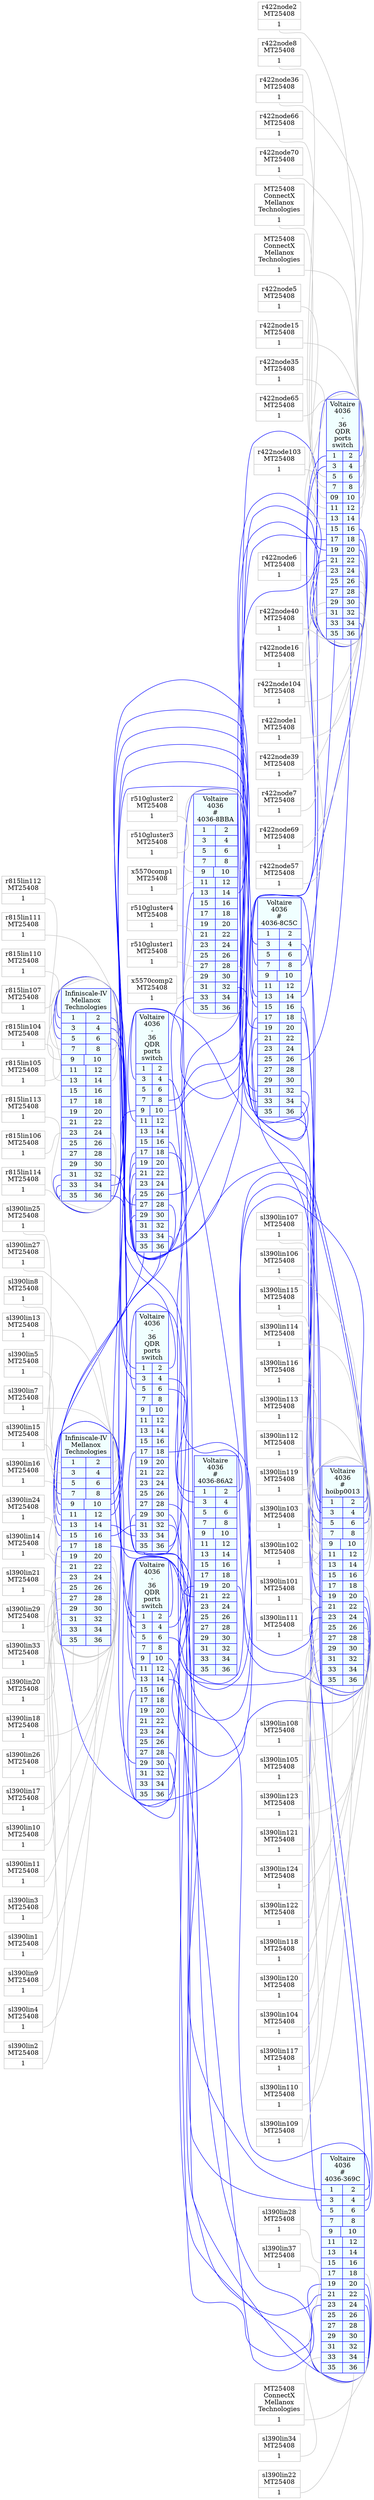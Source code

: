 graph Topology {
graph [rankdir="LR"];
  "S-0008f10500200b50" [color="blue", fillcolor="azure", style="filled", shape="record", label="Voltaire\n4036\n-\n36\nQDR\nports\nswitch|{<1>1|<2>2}|{<3>3|<4>4}|{<5>5|<6>6}|{<7>7|<8>8}|{<9>09|<10>10}|{<11>11|<12>12}|{<13>13|<14>14}|{<15>15|<16>16}|{<17>17|<18>18}|{<19>19|<20>20}|{<21>21|<22>22}|{<23>23|<24>24}|{<25>25|<26>26}|{<27>27|<28>28}|{<29>29|<30>30}|{<31>31|<32>32}|{<33>33|<34>34}|{<35>35|<36>36}"];
  "S-0002c90200417670" [color="blue", fillcolor="azure", style="filled", shape="record", label="Infiniscale-IV\nMellanox\nTechnologies|{<1>1|<2>2}|{<3>3|<4>4}|{<5>5|<6>6}|{<7>7|<8>8}|{<9>9|<10>10}|{<11>11|<12>12}|{<13>13|<14>14}|{<15>15|<16>16}|{<17>17|<18>18}|{<19>19|<20>20}|{<21>21|<22>22}|{<23>23|<24>24}|{<25>25|<26>26}|{<27>27|<28>28}|{<29>29|<30>30}|{<31>31|<32>32}|{<33>33|<34>34}|{<35>35|<36>36}"];
  "S-0008f105002036b4" [color="blue", fillcolor="azure", style="filled", shape="record", label="Voltaire\n4036\n#\nhoibp0013|{<1>1|<2>2}|{<3>3|<4>4}|{<5>5|<6>6}|{<7>7|<8>8}|{<9>9|<10>10}|{<11>11|<12>12}|{<13>13|<14>14}|{<15>15|<16>16}|{<17>17|<18>18}|{<19>19|<20>20}|{<21>21|<22>22}|{<23>23|<24>24}|{<25>25|<26>26}|{<27>27|<28>28}|{<29>29|<30>30}|{<31>31|<32>32}|{<33>33|<34>34}|{<35>35|<36>36}"];
  "S-0008f1050020369c" [color="blue", fillcolor="azure", style="filled", shape="record", label="Voltaire\n4036\n#\n4036-369C|{<1>1|<2>2}|{<3>3|<4>4}|{<5>5|<6>6}|{<7>7|<8>8}|{<9>9|<10>10}|{<11>11|<12>12}|{<13>13|<14>14}|{<15>15|<16>16}|{<17>17|<18>18}|{<19>19|<20>20}|{<21>21|<22>22}|{<23>23|<24>24}|{<25>25|<26>26}|{<27>27|<28>28}|{<29>29|<30>30}|{<31>31|<32>32}|{<33>33|<34>34}|{<35>35|<36>36}"];
  "S-0008f105001086a2" [color="blue", fillcolor="azure", style="filled", shape="record", label="Voltaire\n4036\n#\n4036-86A2|{<1>1|<2>2}|{<3>3|<4>4}|{<5>5|<6>6}|{<7>7|<8>8}|{<9>9|<10>10}|{<11>11|<12>12}|{<13>13|<14>14}|{<15>15|<16>16}|{<17>17|<18>18}|{<19>19|<20>20}|{<21>21|<22>22}|{<23>23|<24>24}|{<25>25|<26>26}|{<27>27|<28>28}|{<29>29|<30>30}|{<31>31|<32>32}|{<33>33|<34>34}|{<35>35|<36>36}"];
  "S-0002c902004827b0" [color="blue", fillcolor="azure", style="filled", shape="record", label="Infiniscale-IV\nMellanox\nTechnologies|{<1>1|<2>2}|{<3>3|<4>4}|{<5>5|<6>6}|{<7>7|<8>8}|{<9>9|<10>10}|{<11>11|<12>12}|{<13>13|<14>14}|{<15>15|<16>16}|{<17>17|<18>18}|{<19>19|<20>20}|{<21>21|<22>22}|{<23>23|<24>24}|{<25>25|<26>26}|{<27>27|<28>28}|{<29>29|<30>30}|{<31>31|<32>32}|{<33>33|<34>34}|{<35>35|<36>36}"];
  "S-0008f10500108098" [color="blue", fillcolor="azure", style="filled", shape="record", label="Voltaire\n4036\n-\n36\nQDR\nports\nswitch|{<1>1|<2>2}|{<3>3|<4>4}|{<5>5|<6>6}|{<7>7|<8>8}|{<9>9|<10>10}|{<11>11|<12>12}|{<13>13|<14>14}|{<15>15|<16>16}|{<17>17|<18>18}|{<19>19|<20>20}|{<21>21|<22>22}|{<23>23|<24>24}|{<25>25|<26>26}|{<27>27|<28>28}|{<29>29|<30>30}|{<31>31|<32>32}|{<33>33|<34>34}|{<35>35|<36>36}"];
  "S-0008f10500108c5c" [color="blue", fillcolor="azure", style="filled", shape="record", label="Voltaire\n4036\n#\n4036-8C5C|{<1>1|<2>2}|{<3>3|<4>4}|{<5>5|<6>6}|{<7>7|<8>8}|{<9>9|<10>10}|{<11>11|<12>12}|{<13>13|<14>14}|{<15>15|<16>16}|{<17>17|<18>18}|{<19>19|<20>20}|{<21>21|<22>22}|{<23>23|<24>24}|{<25>25|<26>26}|{<27>27|<28>28}|{<29>29|<30>30}|{<31>31|<32>32}|{<33>33|<34>34}|{<35>35|<36>36}"];
  "S-0008f10500108530" [color="blue", fillcolor="azure", style="filled", shape="record", label="Voltaire\n4036\n-\n36\nQDR\nports\nswitch|{<1>1|<2>2}|{<3>3|<4>4}|{<5>5|<6>6}|{<7>7|<8>8}|{<9>9|<10>10}|{<11>11|<12>12}|{<13>13|<14>14}|{<15>15|<16>16}|{<17>17|<18>18}|{<19>19|<20>20}|{<21>21|<22>22}|{<23>23|<24>24}|{<25>25|<26>26}|{<27>27|<28>28}|{<29>29|<30>30}|{<31>31|<32>32}|{<33>33|<34>34}|{<35>35|<36>36}"];
  "S-0008f1050010851e" [color="blue", fillcolor="azure", style="filled", shape="record", label="Voltaire\n4036\n-\n36\nQDR\nports\nswitch|{<1>1|<2>2}|{<3>3|<4>4}|{<5>5|<6>6}|{<7>7|<8>8}|{<9>9|<10>10}|{<11>11|<12>12}|{<13>13|<14>14}|{<15>15|<16>16}|{<17>17|<18>18}|{<19>19|<20>20}|{<21>21|<22>22}|{<23>23|<24>24}|{<25>25|<26>26}|{<27>27|<28>28}|{<29>29|<30>30}|{<31>31|<32>32}|{<33>33|<34>34}|{<35>35|<36>36}"];
  "S-0008f10500108bba" [color="blue", fillcolor="azure", style="filled", shape="record", label="Voltaire\n4036\n#\n4036-8BBA|{<1>1|<2>2}|{<3>3|<4>4}|{<5>5|<6>6}|{<7>7|<8>8}|{<9>9|<10>10}|{<11>11|<12>12}|{<13>13|<14>14}|{<15>15|<16>16}|{<17>17|<18>18}|{<19>19|<20>20}|{<21>21|<22>22}|{<23>23|<24>24}|{<25>25|<26>26}|{<27>27|<28>28}|{<29>29|<30>30}|{<31>31|<32>32}|{<33>33|<34>34}|{<35>35|<36>36}"];
  "H-003048c707b60000" [color="gray", shape="record", label="r422node69\nMT25408|<1>1"];
  "H-003048c748c60000" [color="gray", shape="record", label="r422node57\nMT25408|<1>1"];
  "H-003048c74bb20000" [color="gray", shape="record", label="r422node39\nMT25408|<1>1"];
  "H-003048c749820000" [color="gray", shape="record", label="r422node1\nMT25408|<1>1"];
  "H-003048c749ba0000" [color="gray", shape="record", label="r422node7\nMT25408|<1>1"];
  "H-003048c748b00000" [color="gray", shape="record", label="r422node104\nMT25408|<1>1"];
  "H-003048c747c60000" [color="gray", shape="record", label="r422node40\nMT25408|<1>1"];
  "H-003048c74a280000" [color="gray", shape="record", label="r422node16\nMT25408|<1>1"];
  "H-003048c74ed00000" [color="gray", shape="record", label="r422node6\nMT25408|<1>1"];
  "H-003048c707c20000" [color="gray", shape="record", label="r422node103\nMT25408|<1>1"];
  "H-003048c749000000" [color="gray", shape="record", label="r422node65\nMT25408|<1>1"];
  "H-003048c74a650000" [color="gray", shape="record", label="r422node35\nMT25408|<1>1"];
  "H-003048c74a320000" [color="gray", shape="record", label="r422node15\nMT25408|<1>1"];
  "H-003048c749190000" [color="gray", shape="record", label="r422node5\nMT25408|<1>1"];
  "H-003048c749450000" [color="gray", shape="record", label="MT25408\nConnectX\nMellanox\nTechnologies|<1>1"];
  "H-003048c74ae20000" [color="gray", shape="record", label="MT25408\nConnectX\nMellanox\nTechnologies|<1>1"];
  "H-003048c74ea50000" [color="gray", shape="record", label="r422node70\nMT25408|<1>1"];
  "H-003048c748c70000" [color="gray", shape="record", label="r422node66\nMT25408|<1>1"];
  "H-003048c74abf0000" [color="gray", shape="record", label="r422node36\nMT25408|<1>1"];
  "H-003048c749bb0000" [color="gray", shape="record", label="r422node8\nMT25408|<1>1"];
  "H-003048c749cd0000" [color="gray", shape="record", label="r422node2\nMT25408|<1>1"];
  "H-78e7d1030022cae4" [color="gray", shape="record", label="sl390lin4\nMT25408|<1>1"];
  "H-78e7d103002276bc" [color="gray", shape="record", label="sl390lin2\nMT25408|<1>1"];
  "H-78e7d10300227744" [color="gray", shape="record", label="sl390lin1\nMT25408|<1>1"];
  "H-78e7d1030022a0dc" [color="gray", shape="record", label="sl390lin3\nMT25408|<1>1"];
  "H-78e7d1030022805c" [color="gray", shape="record", label="sl390lin9\nMT25408|<1>1"];
  "H-78e7d1030022964c" [color="gray", shape="record", label="sl390lin11\nMT25408|<1>1"];
  "H-78e7d1030022a83c" [color="gray", shape="record", label="sl390lin17\nMT25408|<1>1"];
  "H-78e7d1030022cb84" [color="gray", shape="record", label="sl390lin10\nMT25408|<1>1"];
  "H-78e7d1030022a914" [color="gray", shape="record", label="sl390lin18\nMT25408|<1>1"];
  "H-78e7d10300228e94" [color="gray", shape="record", label="sl390lin26\nMT25408|<1>1"];
  "H-78e7d103002296cc" [color="gray", shape="record", label="sl390lin33\nMT25408|<1>1"];
  "H-78e7d10300229634" [color="gray", shape="record", label="sl390lin20\nMT25408|<1>1"];
  "H-78e7d103002296ec" [color="gray", shape="record", label="sl390lin21\nMT25408|<1>1"];
  "H-78e7d10300223514" [color="gray", shape="record", label="sl390lin29\nMT25408|<1>1"];
  "H-78e7d10300229e94" [color="gray", shape="record", label="sl390lin14\nMT25408|<1>1"];
  "H-78e7d103002297fc" [color="gray", shape="record", label="sl390lin24\nMT25408|<1>1"];
  "H-78e7d1030022ccb4" [color="gray", shape="record", label="sl390lin15\nMT25408|<1>1"];
  "H-78e7d1030022cb74" [color="gray", shape="record", label="sl390lin16\nMT25408|<1>1"];
  "H-78e7d10300227d14" [color="gray", shape="record", label="sl390lin7\nMT25408|<1>1"];
  "H-78e7d1030022a954" [color="gray", shape="record", label="sl390lin5\nMT25408|<1>1"];
  "H-78e7d10300227e64" [color="gray", shape="record", label="sl390lin8\nMT25408|<1>1"];
  "H-78e7d1030022a91c" [color="gray", shape="record", label="sl390lin13\nMT25408|<1>1"];
  "H-78e7d1030022977c" [color="gray", shape="record", label="sl390lin27\nMT25408|<1>1"];
  "H-78e7d10300229794" [color="gray", shape="record", label="sl390lin25\nMT25408|<1>1"];
  "H-78e7d1030022c7d4" [color="gray", shape="record", label="sl390lin110\nMT25408|<1>1"];
  "H-78e7d10300229be4" [color="gray", shape="record", label="sl390lin109\nMT25408|<1>1"];
  "H-78e7d10300229bdc" [color="gray", shape="record", label="sl390lin104\nMT25408|<1>1"];
  "H-78e7d103002301dc" [color="gray", shape="record", label="sl390lin117\nMT25408|<1>1"];
  "H-78e7d10300229694" [color="gray", shape="record", label="sl390lin118\nMT25408|<1>1"];
  "H-78e7d103002297f4" [color="gray", shape="record", label="sl390lin120\nMT25408|<1>1"];
  "H-78e7d10300229c24" [color="gray", shape="record", label="sl390lin124\nMT25408|<1>1"];
  "H-78e7d1030022971c" [color="gray", shape="record", label="sl390lin122\nMT25408|<1>1"];
  "H-78e7d1030022972c" [color="gray", shape="record", label="sl390lin123\nMT25408|<1>1"];
  "H-78e7d10300229714" [color="gray", shape="record", label="sl390lin121\nMT25408|<1>1"];
  "H-78e7d1030022c76c" [color="gray", shape="record", label="sl390lin108\nMT25408|<1>1"];
  "H-78e7d10300229bd4" [color="gray", shape="record", label="sl390lin105\nMT25408|<1>1"];
  "H-78e7d1030022a46c" [color="gray", shape="record", label="sl390lin101\nMT25408|<1>1"];
  "H-78e7d1030022c6a4" [color="gray", shape="record", label="sl390lin111\nMT25408|<1>1"];
  "H-78e7d1030022a474" [color="gray", shape="record", label="sl390lin102\nMT25408|<1>1"];
  "H-78e7d1030022a47c" [color="gray", shape="record", label="sl390lin103\nMT25408|<1>1"];
  "H-78e7d10300229b14" [color="gray", shape="record", label="sl390lin119\nMT25408|<1>1"];
  "H-78e7d10300229724" [color="gray", shape="record", label="sl390lin112\nMT25408|<1>1"];
  "H-78e7d1030022c77c" [color="gray", shape="record", label="sl390lin113\nMT25408|<1>1"];
  "H-78e7d10300229bcc" [color="gray", shape="record", label="sl390lin116\nMT25408|<1>1"];
  "H-78e7d1030022ce2c" [color="gray", shape="record", label="sl390lin114\nMT25408|<1>1"];
  "H-78e7d103002297ec" [color="gray", shape="record", label="sl390lin115\nMT25408|<1>1"];
  "H-78e7d10300229bfc" [color="gray", shape="record", label="sl390lin106\nMT25408|<1>1"];
  "H-78e7d10300229674" [color="gray", shape="record", label="sl390lin107\nMT25408|<1>1"];
  "H-78e7d1030022773c" [color="gray", shape="record", label="sl390lin22\nMT25408|<1>1"];
  "H-78e7d1030024535c" [color="gray", shape="record", label="MT25408\nConnectX\nMellanox\nTechnologies|<1>1"];
  "H-78e7d10300228ce4" [color="gray", shape="record", label="sl390lin34\nMT25408|<1>1"];
  "H-78e7d1030022804c" [color="gray", shape="record", label="sl390lin28\nMT25408|<1>1"];
  "H-78e7d1030022cc4c" [color="gray", shape="record", label="sl390lin37\nMT25408|<1>1"];
  "H-0002c90300048248" [color="gray", shape="record", label="r815lin114\nMT25408|<1>1"];
  "H-0002c9030004823c" [color="gray", shape="record", label="r815lin106\nMT25408|<1>1"];
  "H-0002c903000482f8" [color="gray", shape="record", label="r815lin113\nMT25408|<1>1"];
  "H-0002c90300048eba" [color="gray", shape="record", label="r815lin104\nMT25408|<1>1"];
  "H-0002c903000482cc" [color="gray", shape="record", label="r815lin105\nMT25408|<1>1"];
  "H-0002c90300048208" [color="gray", shape="record", label="r815lin107\nMT25408|<1>1"];
  "H-0002c9030004829c" [color="gray", shape="record", label="r815lin110\nMT25408|<1>1"];
  "H-0002c903000482d4" [color="gray", shape="record", label="r815lin111\nMT25408|<1>1"];
  "H-0002c90300048288" [color="gray", shape="record", label="r815lin112\nMT25408|<1>1"];
  "H-0002c90300080d28" [color="gray", shape="record", label="r510gluster4\nMT25408|<1>1"];
  "H-003048c7488b0000" [color="gray", shape="record", label="x5570comp2\nMT25408|<1>1"];
  "H-003048c74e4a0000" [color="gray", shape="record", label="x5570comp1\nMT25408|<1>1"];
  "H-0002c90300080d3c" [color="gray", shape="record", label="r510gluster3\nMT25408|<1>1"];
  "H-0002c90300080d58" [color="gray", shape="record", label="r510gluster2\nMT25408|<1>1"];
  "H-0002c90300080e84" [color="gray", shape="record", label="r510gluster1\nMT25408|<1>1"];
  "S-0002c90200417670":7 -- "S-0008f10500108098":34 [color=blue];
  "S-0002c90200417670":8 -- "S-0008f10500108c5c":35 [color=blue];
  "S-0002c90200417670":9 -- "S-0008f10500108098":36 [color=blue];
  "S-0002c90200417670":10 -- "S-0008f10500108c5c":36 [color=blue];
  "S-0002c90200417670":11 -- "S-0008f10500108098":35 [color=blue];
  "S-0002c90200417670":12 -- "S-0008f10500108c5c":34 [color=blue];
  "S-0002c90200417670":13 -- "S-0008f1050010851e":30 [color=blue];
  "S-0002c90200417670":14 -- "S-0008f10500108530":33 [color=blue];
  "S-0002c90200417670":15 -- "S-0008f1050010851e":29 [color=blue];
  "S-0002c90200417670":16 -- "S-0008f10500108530":31 [color=blue];
  "S-0002c90200417670":17 -- "S-0008f1050010851e":28 [color=blue];
  "S-0002c90200417670":18 -- "S-0008f10500108530":32 [color=blue];
  "S-0002c902004827b0":1 -- "S-0008f1050010851e":1 [color=blue];
  "S-0002c902004827b0":2 -- "S-0008f10500108530":2 [color=blue];
  "S-0002c902004827b0":3 -- "S-0008f1050010851e":3 [color=blue];
  "S-0002c902004827b0":4 -- "S-0008f10500108530":3 [color=blue];
  "S-0002c902004827b0":5 -- "S-0008f1050010851e":2 [color=blue];
  "S-0002c902004827b0":6 -- "S-0008f10500108530":1 [color=blue];
  "S-0002c902004827b0":31 -- "S-0008f10500108c5c":33 [color=blue];
  "S-0002c902004827b0":32 -- "S-0008f10500108098":27 [color=blue];
  "S-0002c902004827b0":33 -- "S-0008f10500108c5c":31 [color=blue];
  "S-0002c902004827b0":34 -- "S-0008f10500108098":9 [color=blue];
  "S-0002c902004827b0":35 -- "S-0008f10500108c5c":32 [color=blue];
  "S-0002c902004827b0":36 -- "S-0008f10500108098":28 [color=blue];
  "S-0008f10500108098":3 -- "S-0008f105002036b4":3 [color=blue];
  "S-0008f10500108098":4 -- "S-0008f105002036b4":21 [color=blue];
  "S-0008f10500108098":8 -- "S-0008f10500200b50":16 [color=blue];
  "S-0008f10500108098":10 -- "S-0008f10500200b50":19 [color=blue];
  "S-0008f10500108098":11 -- "S-0008f10500200b50":20 [color=blue];
  "S-0008f10500108098":16 -- "S-0008f1050020369c":22 [color=blue];
  "S-0008f10500108098":17 -- "S-0008f1050020369c":24 [color=blue];
  "S-0008f10500108098":18 -- "S-0008f1050020369c":23 [color=blue];
  "S-0008f10500108098":19 -- "S-0008f10500108bba":33 [color=blue];
  "S-0008f10500108098":21 -- "S-0008f105002036b4":2 [color=blue];
  "S-0008f10500108098":25 -- "S-0008f10500200b50":17 [color=blue];
  "S-0008f10500108098":26 -- "S-0008f10500200b50":18 [color=blue];
  "S-0008f10500108098":29 -- "S-0008f10500200b50":21 [color=blue];
  "S-0008f10500108c5c":3 -- "S-0008f105002036b4":20 [color=blue];
  "S-0008f10500108c5c":4 -- "S-0008f105002036b4":19 [color=blue];
  "S-0008f10500108c5c":7 -- "S-0008f10500200b50":34 [color=blue];
  "S-0008f10500108c5c":8 -- "S-0008f10500200b50":35 [color=blue];
  "S-0008f10500108c5c":13 -- "S-0008f10500200b50":3 [color=blue];
  "S-0008f10500108c5c":14 -- "S-0008f10500200b50":2 [color=blue];
  "S-0008f10500108c5c":15 -- "S-0008f10500200b50":1 [color=blue];
  "S-0008f10500108c5c":16 -- "S-0008f1050020369c":6 [color=blue];
  "S-0008f10500108c5c":17 -- "S-0008f1050020369c":4 [color=blue];
  "S-0008f10500108c5c":18 -- "S-0008f1050020369c":5 [color=blue];
  "S-0008f10500108c5c":21 -- "S-0008f105002036b4":1 [color=blue];
  "S-0008f10500108c5c":26 -- "S-0008f10500200b50":36 [color=blue];
  "S-0008f10500108530":4 -- "S-0008f105001086a2":2 [color=blue];
  "S-0008f10500108530":5 -- "S-0008f105001086a2":3 [color=blue];
  "S-0008f10500108530":6 -- "S-0008f105001086a2":1 [color=blue];
  "S-0008f10500108530":17 -- "S-0008f105002036b4":23 [color=blue];
  "S-0008f10500108530":18 -- "S-0008f105002036b4":22 [color=blue];
  "S-0008f10500108530":28 -- "S-0008f1050020369c":2 [color=blue];
  "S-0008f10500108530":29 -- "S-0008f1050020369c":1 [color=blue];
  "S-0008f10500108530":30 -- "S-0008f1050020369c":3 [color=blue];
  "S-0008f10500108530":35 -- "S-0008f105002036b4":4 [color=blue];
  "S-0008f10500108530":36 -- "S-0008f10500108bba":14 [color=blue];
  "S-0008f1050010851e":4 -- "S-0008f105001086a2":19 [color=blue];
  "S-0008f1050010851e":5 -- "S-0008f105001086a2":21 [color=blue];
  "S-0008f1050010851e":6 -- "S-0008f105001086a2":20 [color=blue];
  "S-0008f1050010851e":10 -- "S-0008f1050020369c":21 [color=blue];
  "S-0008f1050010851e":11 -- "S-0008f1050020369c":20 [color=blue];
  "S-0008f1050010851e":12 -- "S-0008f1050020369c":19 [color=blue];
  "S-0008f1050010851e":13 -- "S-0008f105002036b4":6 [color=blue];
  "S-0008f1050010851e":14 -- "S-0008f105002036b4":5 [color=blue];
  "S-0008f1050010851e":15 -- "S-0008f105002036b4":24 [color=blue];
  "S-0008f1050010851e":36 -- "S-0008f10500108bba":13 [color=blue];
  "S-0008f10500108bba":32 -- "S-0008f10500108c5c":19 [color=blue];
  "H-003048c707b60000":1 -- "S-0008f10500200b50":32 [color=gray];
  "H-003048c748c60000":1 -- "S-0008f10500200b50":31 [color=gray];
  "H-003048c74bb20000":1 -- "S-0008f10500200b50":30 [color=gray];
  "H-003048c749820000":1 -- "S-0008f10500200b50":28 [color=gray];
  "H-003048c749ba0000":1 -- "S-0008f10500200b50":29 [color=gray];
  "H-003048c748b00000":1 -- "S-0008f10500200b50":26 [color=gray];
  "H-003048c747c60000":1 -- "S-0008f10500200b50":24 [color=gray];
  "H-003048c74a280000":1 -- "S-0008f10500200b50":23 [color=gray];
  "H-003048c74ed00000":1 -- "S-0008f10500200b50":22 [color=gray];
  "H-003048c707c20000":1 -- "S-0008f10500200b50":15 [color=gray];
  "H-003048c749000000":1 -- "S-0008f10500200b50":14 [color=gray];
  "H-003048c74a650000":1 -- "S-0008f10500200b50":13 [color=gray];
  "H-003048c74a320000":1 -- "S-0008f10500200b50":12 [color=gray];
  "H-003048c749190000":1 -- "S-0008f10500200b50":11 [color=gray];
  "H-003048c749450000":1 -- "S-0008f10500200b50":10 [color=gray];
  "H-003048c74ae20000":1 -- "S-0008f10500200b50":9 [color=gray];
  "H-003048c74ea50000":1 -- "S-0008f10500200b50":8 [color=gray];
  "H-003048c748c70000":1 -- "S-0008f10500200b50":7 [color=gray];
  "H-003048c74abf0000":1 -- "S-0008f10500200b50":6 [color=gray];
  "H-003048c749bb0000":1 -- "S-0008f10500200b50":5 [color=gray];
  "H-003048c749cd0000":1 -- "S-0008f10500200b50":4 [color=gray];
  "H-78e7d1030022cae4":1 -- "S-0002c90200417670":36 [color=gray];
  "H-78e7d103002276bc":1 -- "S-0002c90200417670":35 [color=gray];
  "H-78e7d10300227744":1 -- "S-0002c90200417670":34 [color=gray];
  "H-78e7d1030022a0dc":1 -- "S-0002c90200417670":31 [color=gray];
  "H-78e7d1030022805c":1 -- "S-0002c90200417670":33 [color=gray];
  "H-78e7d1030022964c":1 -- "S-0002c90200417670":32 [color=gray];
  "H-78e7d1030022a83c":1 -- "S-0002c90200417670":30 [color=gray];
  "H-78e7d1030022cb84":1 -- "S-0002c90200417670":29 [color=gray];
  "H-78e7d1030022a914":1 -- "S-0002c90200417670":28 [color=gray];
  "H-78e7d10300228e94":1 -- "S-0002c90200417670":27 [color=gray];
  "H-78e7d103002296cc":1 -- "S-0002c90200417670":26 [color=gray];
  "H-78e7d10300229634":1 -- "S-0002c90200417670":25 [color=gray];
  "H-78e7d103002296ec":1 -- "S-0002c90200417670":24 [color=gray];
  "H-78e7d10300223514":1 -- "S-0002c90200417670":23 [color=gray];
  "H-78e7d10300229e94":1 -- "S-0002c90200417670":21 [color=gray];
  "H-78e7d103002297fc":1 -- "S-0002c90200417670":22 [color=gray];
  "H-78e7d1030022ccb4":1 -- "S-0002c90200417670":20 [color=gray];
  "H-78e7d1030022cb74":1 -- "S-0002c90200417670":19 [color=gray];
  "H-78e7d10300227d14":1 -- "S-0002c90200417670":6 [color=gray];
  "H-78e7d1030022a954":1 -- "S-0002c90200417670":5 [color=gray];
  "H-78e7d10300227e64":1 -- "S-0002c90200417670":3 [color=gray];
  "H-78e7d1030022a91c":1 -- "S-0002c90200417670":4 [color=gray];
  "H-78e7d1030022977c":1 -- "S-0002c90200417670":2 [color=gray];
  "H-78e7d10300229794":1 -- "S-0002c90200417670":1 [color=gray];
  "H-78e7d1030022c7d4":1 -- "S-0008f105002036b4":36 [color=gray];
  "H-78e7d10300229be4":1 -- "S-0008f105002036b4":35 [color=gray];
  "H-78e7d10300229bdc":1 -- "S-0008f105002036b4":34 [color=gray];
  "H-78e7d103002301dc":1 -- "S-0008f105002036b4":33 [color=gray];
  "H-78e7d10300229694":1 -- "S-0008f105002036b4":32 [color=gray];
  "H-78e7d103002297f4":1 -- "S-0008f105002036b4":31 [color=gray];
  "H-78e7d10300229c24":1 -- "S-0008f105002036b4":30 [color=gray];
  "H-78e7d1030022971c":1 -- "S-0008f105002036b4":29 [color=gray];
  "H-78e7d1030022972c":1 -- "S-0008f105002036b4":28 [color=gray];
  "H-78e7d10300229714":1 -- "S-0008f105002036b4":27 [color=gray];
  "H-78e7d1030022c76c":1 -- "S-0008f105002036b4":26 [color=gray];
  "H-78e7d10300229bd4":1 -- "S-0008f105002036b4":25 [color=gray];
  "H-78e7d1030022a46c":1 -- "S-0008f105002036b4":18 [color=gray];
  "H-78e7d1030022c6a4":1 -- "S-0008f105002036b4":17 [color=gray];
  "H-78e7d1030022a474":1 -- "S-0008f105002036b4":16 [color=gray];
  "H-78e7d1030022a47c":1 -- "S-0008f105002036b4":15 [color=gray];
  "H-78e7d10300229b14":1 -- "S-0008f105002036b4":14 [color=gray];
  "H-78e7d10300229724":1 -- "S-0008f105002036b4":13 [color=gray];
  "H-78e7d1030022c77c":1 -- "S-0008f105002036b4":12 [color=gray];
  "H-78e7d10300229bcc":1 -- "S-0008f105002036b4":11 [color=gray];
  "H-78e7d1030022ce2c":1 -- "S-0008f105002036b4":10 [color=gray];
  "H-78e7d103002297ec":1 -- "S-0008f105002036b4":9 [color=gray];
  "H-78e7d10300229bfc":1 -- "S-0008f105002036b4":8 [color=gray];
  "H-78e7d10300229674":1 -- "S-0008f105002036b4":7 [color=gray];
  "H-78e7d1030022773c":1 -- "S-0008f1050020369c":36 [color=gray];
  "H-78e7d1030024535c":1 -- "S-0008f1050020369c":34 [color=gray];
  "H-78e7d10300228ce4":1 -- "S-0008f1050020369c":33 [color=gray];
  "H-78e7d1030022804c":1 -- "S-0008f1050020369c":15 [color=gray];
  "H-78e7d1030022cc4c":1 -- "S-0008f1050020369c":18 [color=gray];
  "H-0002c90300048248":1 -- "S-0002c902004827b0":26 [color=gray];
  "H-0002c9030004823c":1 -- "S-0002c902004827b0":23 [color=gray];
  "H-0002c903000482f8":1 -- "S-0002c902004827b0":24 [color=gray];
  "H-0002c90300048eba":1 -- "S-0002c902004827b0":13 [color=gray];
  "H-0002c903000482cc":1 -- "S-0002c902004827b0":14 [color=gray];
  "H-0002c90300048208":1 -- "S-0002c902004827b0":10 [color=gray];
  "H-0002c9030004829c":1 -- "S-0002c902004827b0":9 [color=gray];
  "H-0002c903000482d4":1 -- "S-0002c902004827b0":8 [color=gray];
  "H-0002c90300048288":1 -- "S-0002c902004827b0":7 [color=gray];
  "H-0002c90300080d28":1 -- "S-0008f10500108bba":28 [color=gray];
  "H-003048c7488b0000":1 -- "S-0008f10500108bba":29 [color=gray];
  "H-003048c74e4a0000":1 -- "S-0008f10500108bba":11 [color=gray];
  "H-0002c90300080d3c":1 -- "S-0008f10500108bba":10 [color=gray];
  "H-0002c90300080d58":1 -- "S-0008f10500108bba":9 [color=gray];
  "H-0002c90300080e84":1 -- "S-0008f10500108bba":27 [color=gray];
}
